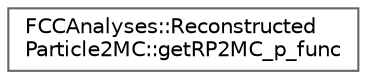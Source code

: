 digraph "Graphical Class Hierarchy"
{
 // LATEX_PDF_SIZE
  bgcolor="transparent";
  edge [fontname=Helvetica,fontsize=10,labelfontname=Helvetica,labelfontsize=10];
  node [fontname=Helvetica,fontsize=10,shape=box,height=0.2,width=0.4];
  rankdir="LR";
  Node0 [id="Node000000",label="FCCAnalyses::Reconstructed\lParticle2MC::getRP2MC_p_func",height=0.2,width=0.4,color="grey40", fillcolor="white", style="filled",URL="$structFCCAnalyses_1_1ReconstructedParticle2MC_1_1getRP2MC__p__func.html",tooltip="select ReconstructedParticles with transverse momentum greater than a minimum value [GeV]"];
}
